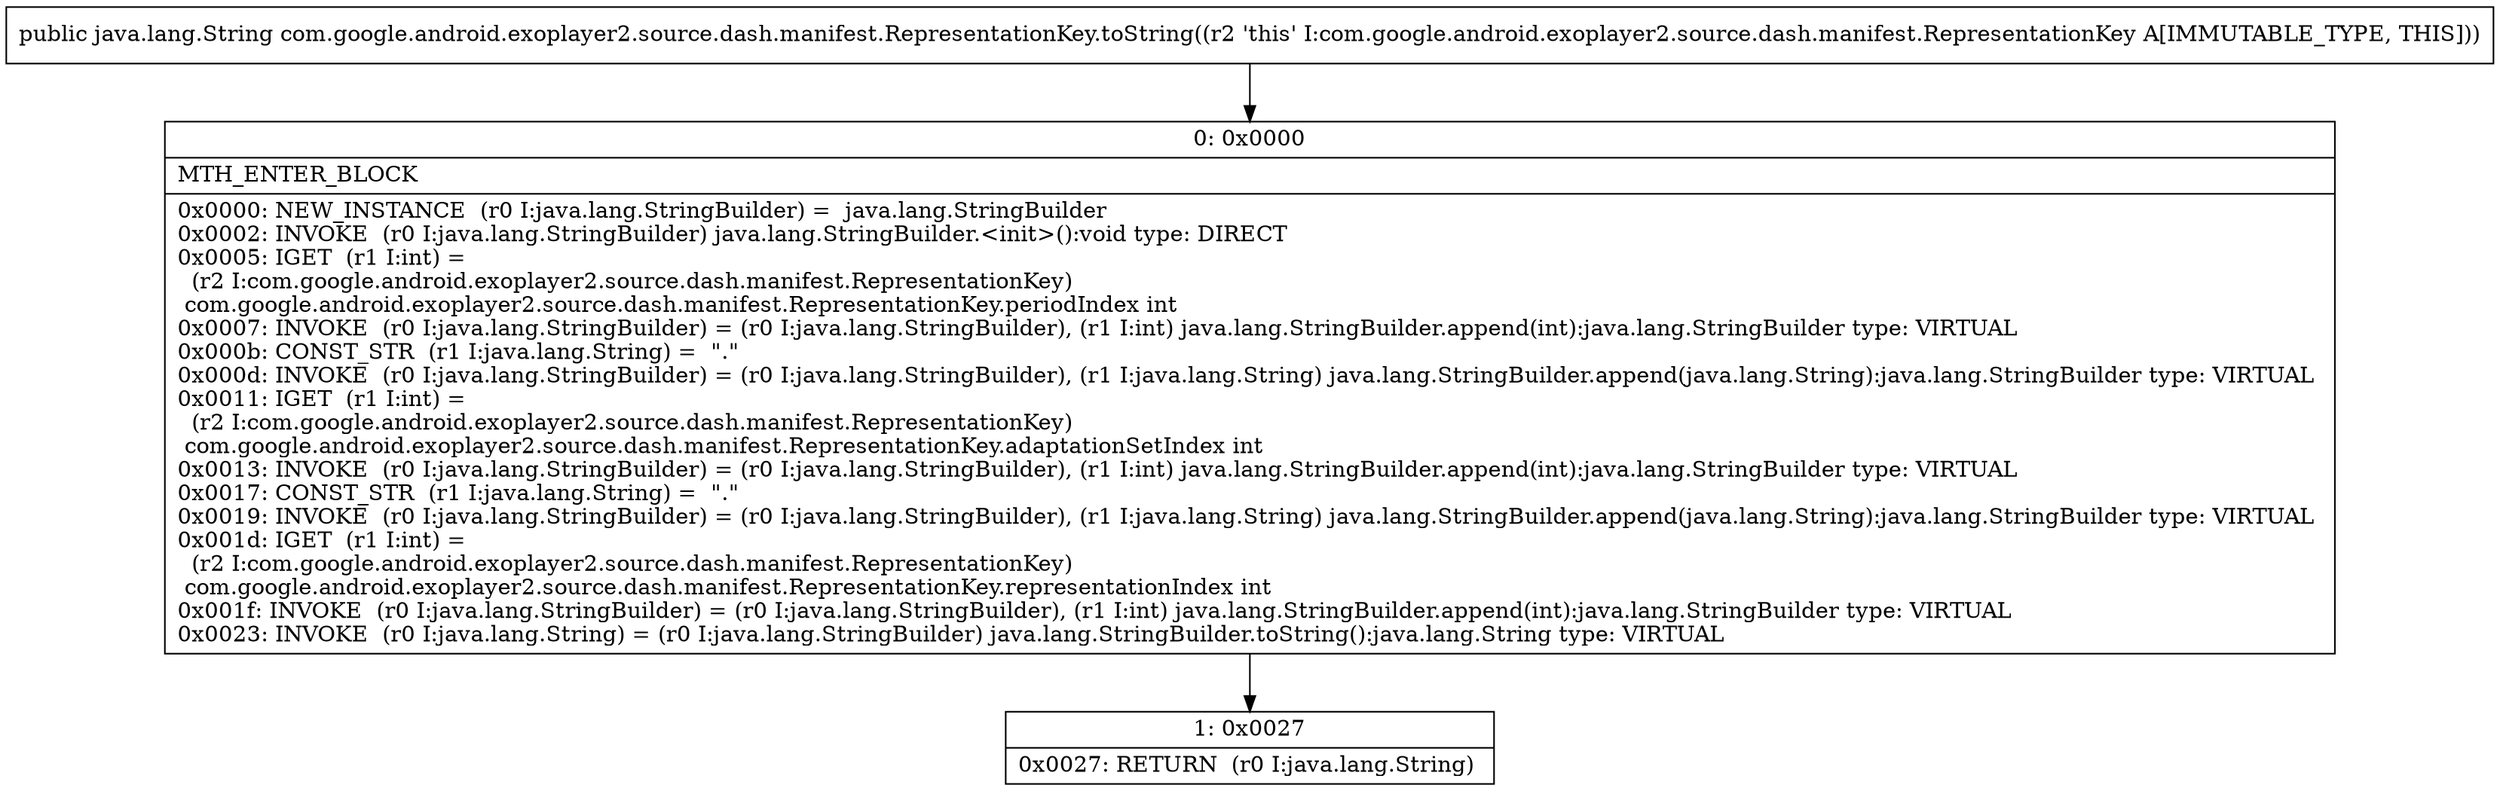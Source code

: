 digraph "CFG forcom.google.android.exoplayer2.source.dash.manifest.RepresentationKey.toString()Ljava\/lang\/String;" {
Node_0 [shape=record,label="{0\:\ 0x0000|MTH_ENTER_BLOCK\l|0x0000: NEW_INSTANCE  (r0 I:java.lang.StringBuilder) =  java.lang.StringBuilder \l0x0002: INVOKE  (r0 I:java.lang.StringBuilder) java.lang.StringBuilder.\<init\>():void type: DIRECT \l0x0005: IGET  (r1 I:int) = \l  (r2 I:com.google.android.exoplayer2.source.dash.manifest.RepresentationKey)\l com.google.android.exoplayer2.source.dash.manifest.RepresentationKey.periodIndex int \l0x0007: INVOKE  (r0 I:java.lang.StringBuilder) = (r0 I:java.lang.StringBuilder), (r1 I:int) java.lang.StringBuilder.append(int):java.lang.StringBuilder type: VIRTUAL \l0x000b: CONST_STR  (r1 I:java.lang.String) =  \".\" \l0x000d: INVOKE  (r0 I:java.lang.StringBuilder) = (r0 I:java.lang.StringBuilder), (r1 I:java.lang.String) java.lang.StringBuilder.append(java.lang.String):java.lang.StringBuilder type: VIRTUAL \l0x0011: IGET  (r1 I:int) = \l  (r2 I:com.google.android.exoplayer2.source.dash.manifest.RepresentationKey)\l com.google.android.exoplayer2.source.dash.manifest.RepresentationKey.adaptationSetIndex int \l0x0013: INVOKE  (r0 I:java.lang.StringBuilder) = (r0 I:java.lang.StringBuilder), (r1 I:int) java.lang.StringBuilder.append(int):java.lang.StringBuilder type: VIRTUAL \l0x0017: CONST_STR  (r1 I:java.lang.String) =  \".\" \l0x0019: INVOKE  (r0 I:java.lang.StringBuilder) = (r0 I:java.lang.StringBuilder), (r1 I:java.lang.String) java.lang.StringBuilder.append(java.lang.String):java.lang.StringBuilder type: VIRTUAL \l0x001d: IGET  (r1 I:int) = \l  (r2 I:com.google.android.exoplayer2.source.dash.manifest.RepresentationKey)\l com.google.android.exoplayer2.source.dash.manifest.RepresentationKey.representationIndex int \l0x001f: INVOKE  (r0 I:java.lang.StringBuilder) = (r0 I:java.lang.StringBuilder), (r1 I:int) java.lang.StringBuilder.append(int):java.lang.StringBuilder type: VIRTUAL \l0x0023: INVOKE  (r0 I:java.lang.String) = (r0 I:java.lang.StringBuilder) java.lang.StringBuilder.toString():java.lang.String type: VIRTUAL \l}"];
Node_1 [shape=record,label="{1\:\ 0x0027|0x0027: RETURN  (r0 I:java.lang.String) \l}"];
MethodNode[shape=record,label="{public java.lang.String com.google.android.exoplayer2.source.dash.manifest.RepresentationKey.toString((r2 'this' I:com.google.android.exoplayer2.source.dash.manifest.RepresentationKey A[IMMUTABLE_TYPE, THIS])) }"];
MethodNode -> Node_0;
Node_0 -> Node_1;
}


